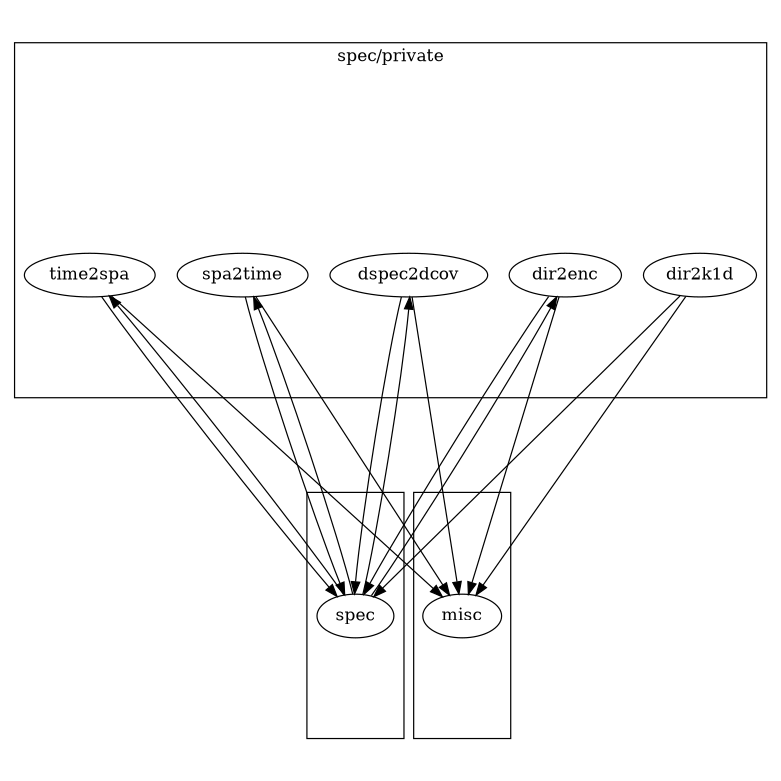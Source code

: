 /* Created by dotwrite for Matlab */
digraph dotwrite2 {
 size = "5.20681,5.20681";
 ratio = fill;
 concentrate = true;
 edge [constraint = true];
 subgraph cluster1 {
 URL = "../../../wafo/misc/graph.html";
1;
}
 subgraph cluster2 {
 URL = "../../../wafo/spec/graph.html";
2;
}
 subgraph cluster3 {
 label = "spec/private";
 URL = "index.html";
3;
4;
5;
6;
7;
}
  2 -> 3;
  2 -> 5;
  2 -> 6;
  2 -> 7;
  3 -> 1;
  3 -> 2;
  4 -> 1;
  4 -> 2;
  5 -> 1;
  5 -> 2;
  6 -> 1;
  6 -> 2;
  7 -> 1;
  7 -> 2;

 1 [URL="../../../wafo/misc/graph.html",label="misc"];
 2 [URL="../../../wafo/spec/graph.html",label="spec"];
 3 [URL="dir2enc.html",label="dir2enc"];
 4 [URL="dir2k1d.html",label="dir2k1d"];
 5 [URL="dspec2dcov.html",label="dspec2dcov"];
 6 [URL="spa2time.html",label="spa2time"];
 7 [URL="time2spa.html",label="time2spa"];
}
